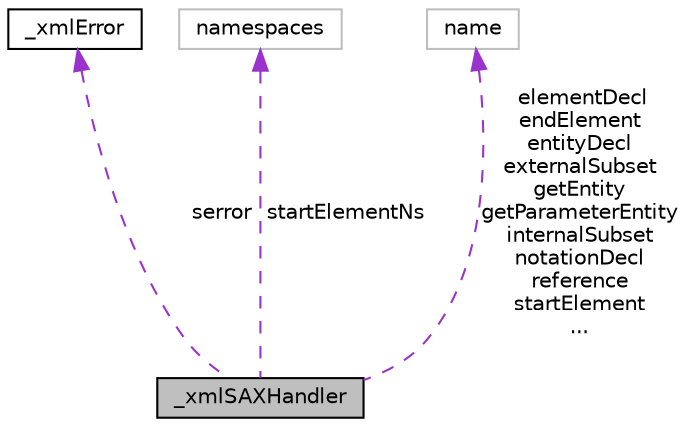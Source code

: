digraph "_xmlSAXHandler"
{
 // LATEX_PDF_SIZE
  edge [fontname="Helvetica",fontsize="10",labelfontname="Helvetica",labelfontsize="10"];
  node [fontname="Helvetica",fontsize="10",shape=record];
  Node1 [label="_xmlSAXHandler",height=0.2,width=0.4,color="black", fillcolor="grey75", style="filled", fontcolor="black",tooltip=" "];
  Node2 -> Node1 [dir="back",color="darkorchid3",fontsize="10",style="dashed",label=" serror" ];
  Node2 [label="_xmlError",height=0.2,width=0.4,color="black", fillcolor="white", style="filled",URL="$struct__xmlError.html",tooltip=" "];
  Node3 -> Node1 [dir="back",color="darkorchid3",fontsize="10",style="dashed",label=" startElementNs" ];
  Node3 [label="namespaces",height=0.2,width=0.4,color="grey75", fillcolor="white", style="filled",tooltip=" "];
  Node4 -> Node1 [dir="back",color="darkorchid3",fontsize="10",style="dashed",label=" elementDecl\nendElement\nentityDecl\nexternalSubset\ngetEntity\ngetParameterEntity\ninternalSubset\nnotationDecl\nreference\nstartElement\n..." ];
  Node4 [label="name",height=0.2,width=0.4,color="grey75", fillcolor="white", style="filled",tooltip=" "];
}
